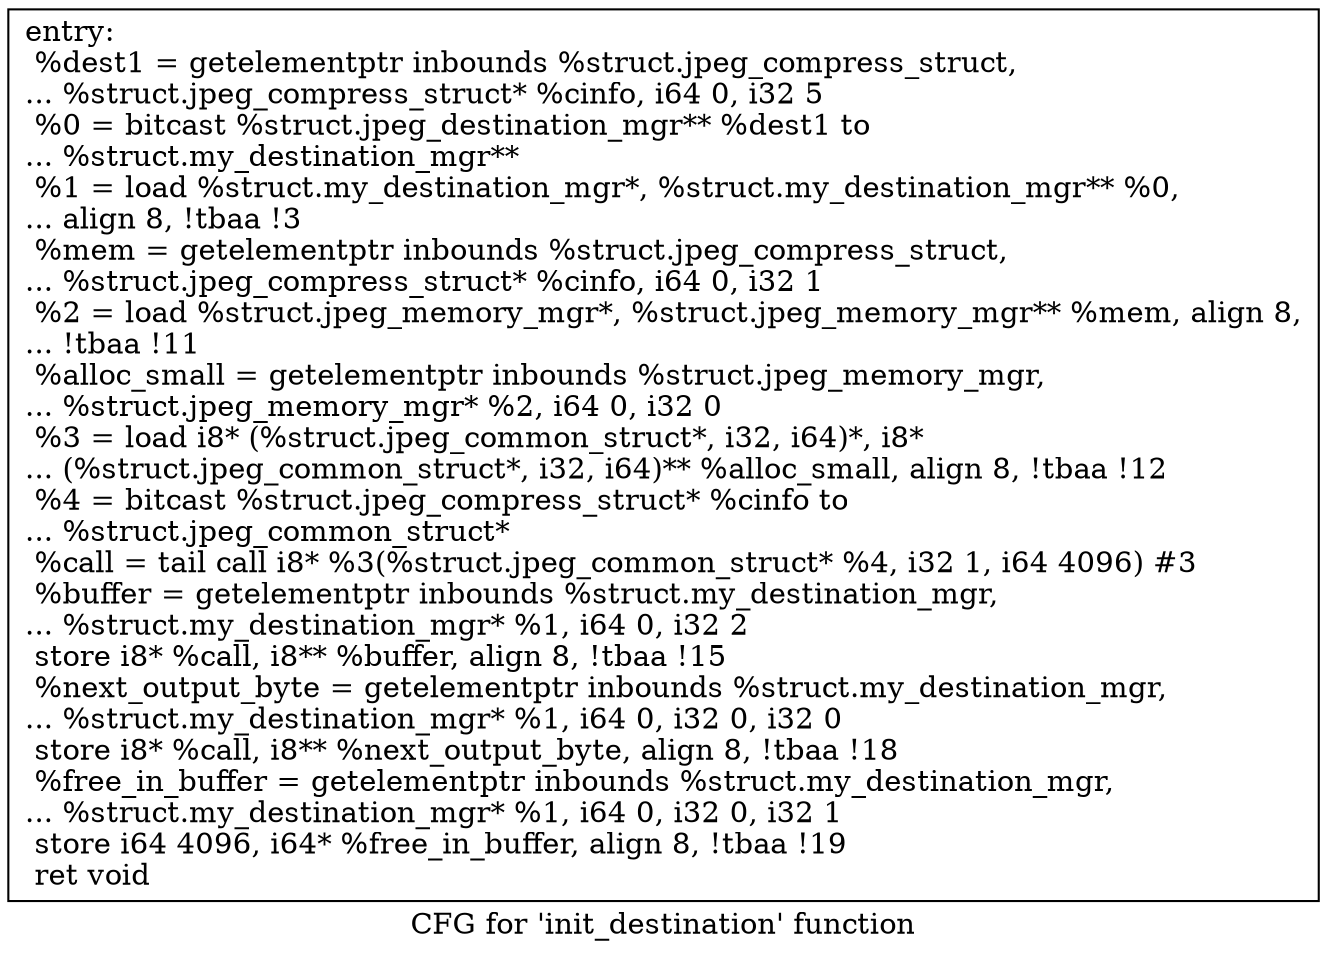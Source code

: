digraph "CFG for 'init_destination' function" {
	label="CFG for 'init_destination' function";

	Node0x58d6990 [shape=record,label="{entry:\l  %dest1 = getelementptr inbounds %struct.jpeg_compress_struct,\l... %struct.jpeg_compress_struct* %cinfo, i64 0, i32 5\l  %0 = bitcast %struct.jpeg_destination_mgr** %dest1 to\l... %struct.my_destination_mgr**\l  %1 = load %struct.my_destination_mgr*, %struct.my_destination_mgr** %0,\l... align 8, !tbaa !3\l  %mem = getelementptr inbounds %struct.jpeg_compress_struct,\l... %struct.jpeg_compress_struct* %cinfo, i64 0, i32 1\l  %2 = load %struct.jpeg_memory_mgr*, %struct.jpeg_memory_mgr** %mem, align 8,\l... !tbaa !11\l  %alloc_small = getelementptr inbounds %struct.jpeg_memory_mgr,\l... %struct.jpeg_memory_mgr* %2, i64 0, i32 0\l  %3 = load i8* (%struct.jpeg_common_struct*, i32, i64)*, i8*\l... (%struct.jpeg_common_struct*, i32, i64)** %alloc_small, align 8, !tbaa !12\l  %4 = bitcast %struct.jpeg_compress_struct* %cinfo to\l... %struct.jpeg_common_struct*\l  %call = tail call i8* %3(%struct.jpeg_common_struct* %4, i32 1, i64 4096) #3\l  %buffer = getelementptr inbounds %struct.my_destination_mgr,\l... %struct.my_destination_mgr* %1, i64 0, i32 2\l  store i8* %call, i8** %buffer, align 8, !tbaa !15\l  %next_output_byte = getelementptr inbounds %struct.my_destination_mgr,\l... %struct.my_destination_mgr* %1, i64 0, i32 0, i32 0\l  store i8* %call, i8** %next_output_byte, align 8, !tbaa !18\l  %free_in_buffer = getelementptr inbounds %struct.my_destination_mgr,\l... %struct.my_destination_mgr* %1, i64 0, i32 0, i32 1\l  store i64 4096, i64* %free_in_buffer, align 8, !tbaa !19\l  ret void\l}"];
}
